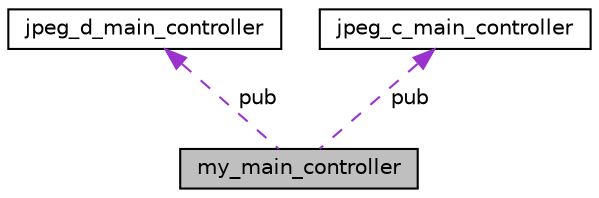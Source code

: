 digraph "my_main_controller"
{
  edge [fontname="Helvetica",fontsize="10",labelfontname="Helvetica",labelfontsize="10"];
  node [fontname="Helvetica",fontsize="10",shape=record];
  Node1 [label="my_main_controller",height=0.2,width=0.4,color="black", fillcolor="grey75", style="filled", fontcolor="black"];
  Node2 -> Node1 [dir="back",color="darkorchid3",fontsize="10",style="dashed",label=" pub" ,fontname="Helvetica"];
  Node2 [label="jpeg_d_main_controller",height=0.2,width=0.4,color="black", fillcolor="white", style="filled",URL="$structjpeg__d__main__controller.html"];
  Node3 -> Node1 [dir="back",color="darkorchid3",fontsize="10",style="dashed",label=" pub" ,fontname="Helvetica"];
  Node3 [label="jpeg_c_main_controller",height=0.2,width=0.4,color="black", fillcolor="white", style="filled",URL="$structjpeg__c__main__controller.html"];
}
